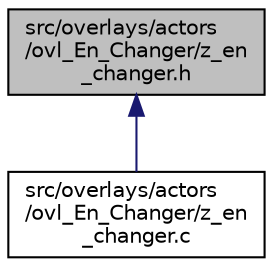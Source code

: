 digraph "src/overlays/actors/ovl_En_Changer/z_en_changer.h"
{
 // LATEX_PDF_SIZE
  edge [fontname="Helvetica",fontsize="10",labelfontname="Helvetica",labelfontsize="10"];
  node [fontname="Helvetica",fontsize="10",shape=record];
  Node1 [label="src/overlays/actors\l/ovl_En_Changer/z_en\l_changer.h",height=0.2,width=0.4,color="black", fillcolor="grey75", style="filled", fontcolor="black",tooltip=" "];
  Node1 -> Node2 [dir="back",color="midnightblue",fontsize="10",style="solid",fontname="Helvetica"];
  Node2 [label="src/overlays/actors\l/ovl_En_Changer/z_en\l_changer.c",height=0.2,width=0.4,color="black", fillcolor="white", style="filled",URL="$d3/db4/z__en__changer_8c.html",tooltip=" "];
}
